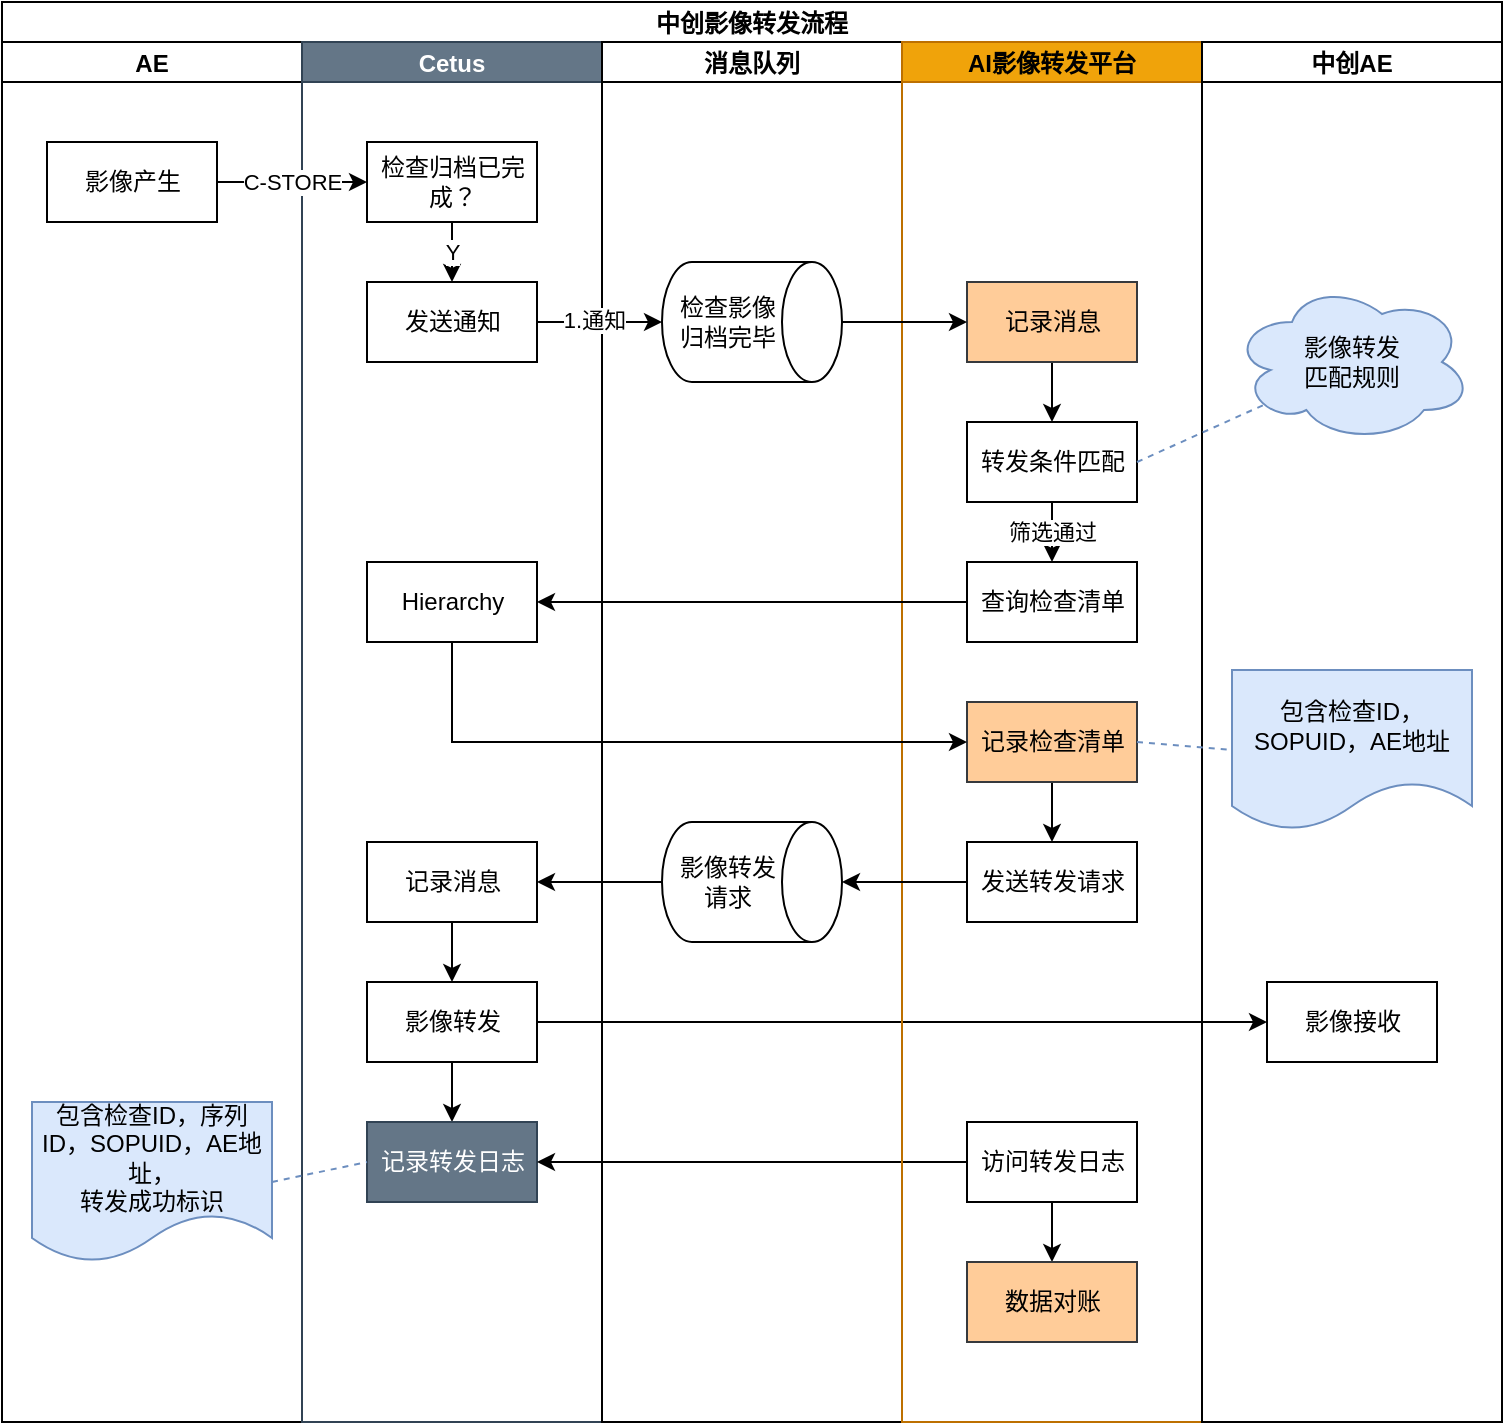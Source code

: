 <mxfile version="19.0.3" type="device"><diagram id="N2cyM6NA-XHi-Mejjj5R" name="Page-1"><mxGraphModel dx="1422" dy="881" grid="1" gridSize="10" guides="1" tooltips="1" connect="1" arrows="1" fold="1" page="1" pageScale="1" pageWidth="1169" pageHeight="827" math="0" shadow="0"><root><mxCell id="0"/><mxCell id="1" parent="0"/><mxCell id="QqqatyVAuDda8131KykW-1" value="中创影像转发流程" style="swimlane;childLayout=stackLayout;resizeParent=1;resizeParentMax=0;startSize=20;" parent="1" vertex="1"><mxGeometry x="70" y="70" width="750" height="710" as="geometry"/></mxCell><mxCell id="QqqatyVAuDda8131KykW-2" value="AE" style="swimlane;startSize=20;" parent="QqqatyVAuDda8131KykW-1" vertex="1"><mxGeometry y="20" width="150" height="690" as="geometry"/></mxCell><mxCell id="QqqatyVAuDda8131KykW-8" value="影像产生" style="rounded=0;whiteSpace=wrap;html=1;fillColor=#FFFFFF;gradientColor=none;" parent="QqqatyVAuDda8131KykW-2" vertex="1"><mxGeometry x="22.5" y="50" width="85" height="40" as="geometry"/></mxCell><mxCell id="sk21lZMry5KgHcsaLVJX-15" value="包含检查ID，序列ID，SOPUID，AE地址，&lt;br&gt;转发成功标识" style="shape=document;whiteSpace=wrap;html=1;boundedLbl=1;rounded=0;strokeWidth=1;strokeColor=#6c8ebf;fillColor=#dae8fc;" parent="QqqatyVAuDda8131KykW-2" vertex="1"><mxGeometry x="15" y="530" width="120" height="80" as="geometry"/></mxCell><mxCell id="QqqatyVAuDda8131KykW-3" value="Cetus" style="swimlane;startSize=20;fillColor=#647687;fontColor=#ffffff;strokeColor=#314354;" parent="QqqatyVAuDda8131KykW-1" vertex="1"><mxGeometry x="150" y="20" width="150" height="690" as="geometry"/></mxCell><mxCell id="QqqatyVAuDda8131KykW-17" value="Y" style="edgeStyle=orthogonalEdgeStyle;rounded=0;orthogonalLoop=1;jettySize=auto;html=1;exitX=0.5;exitY=1;exitDx=0;exitDy=0;entryX=0.5;entryY=0;entryDx=0;entryDy=0;" parent="QqqatyVAuDda8131KykW-3" source="QqqatyVAuDda8131KykW-11" target="QqqatyVAuDda8131KykW-15" edge="1"><mxGeometry relative="1" as="geometry"/></mxCell><mxCell id="QqqatyVAuDda8131KykW-11" value="检查归档已完成？" style="rounded=0;whiteSpace=wrap;html=1;fillColor=#FFFFFF;gradientColor=none;" parent="QqqatyVAuDda8131KykW-3" vertex="1"><mxGeometry x="32.5" y="50" width="85" height="40" as="geometry"/></mxCell><mxCell id="QqqatyVAuDda8131KykW-15" value="发送通知" style="rounded=0;whiteSpace=wrap;html=1;fillColor=#FFFFFF;gradientColor=none;" parent="QqqatyVAuDda8131KykW-3" vertex="1"><mxGeometry x="32.5" y="120" width="85" height="40" as="geometry"/></mxCell><mxCell id="QqqatyVAuDda8131KykW-32" style="edgeStyle=orthogonalEdgeStyle;rounded=0;orthogonalLoop=1;jettySize=auto;html=1;exitX=0.5;exitY=1;exitDx=0;exitDy=0;entryX=0.5;entryY=0;entryDx=0;entryDy=0;" parent="QqqatyVAuDda8131KykW-3" source="QqqatyVAuDda8131KykW-23" target="QqqatyVAuDda8131KykW-30" edge="1"><mxGeometry relative="1" as="geometry"/></mxCell><mxCell id="QqqatyVAuDda8131KykW-23" value="记录消息" style="rounded=0;whiteSpace=wrap;html=1;fillColor=#FFFFFF;gradientColor=none;" parent="QqqatyVAuDda8131KykW-3" vertex="1"><mxGeometry x="32.5" y="400" width="85" height="40" as="geometry"/></mxCell><mxCell id="QqqatyVAuDda8131KykW-37" style="edgeStyle=orthogonalEdgeStyle;rounded=0;orthogonalLoop=1;jettySize=auto;html=1;exitX=0.5;exitY=1;exitDx=0;exitDy=0;entryX=0.5;entryY=0;entryDx=0;entryDy=0;" parent="QqqatyVAuDda8131KykW-3" source="QqqatyVAuDda8131KykW-30" target="QqqatyVAuDda8131KykW-35" edge="1"><mxGeometry relative="1" as="geometry"/></mxCell><mxCell id="QqqatyVAuDda8131KykW-30" value="影像转发" style="rounded=0;whiteSpace=wrap;html=1;fillColor=#FFFFFF;gradientColor=none;" parent="QqqatyVAuDda8131KykW-3" vertex="1"><mxGeometry x="32.5" y="470" width="85" height="40" as="geometry"/></mxCell><mxCell id="QqqatyVAuDda8131KykW-35" value="记录转发日志" style="rounded=0;whiteSpace=wrap;html=1;fillColor=#647687;strokeColor=#314354;fontColor=#ffffff;" parent="QqqatyVAuDda8131KykW-3" vertex="1"><mxGeometry x="32.5" y="540" width="85" height="40" as="geometry"/></mxCell><mxCell id="QqqatyVAuDda8131KykW-59" value="Hierarchy" style="rounded=0;whiteSpace=wrap;html=1;fillColor=#FFFFFF;gradientColor=none;" parent="QqqatyVAuDda8131KykW-3" vertex="1"><mxGeometry x="32.5" y="260" width="85" height="40" as="geometry"/></mxCell><mxCell id="QqqatyVAuDda8131KykW-34" value="" style="edgeStyle=orthogonalEdgeStyle;rounded=0;orthogonalLoop=1;jettySize=auto;html=1;entryX=0;entryY=0.5;entryDx=0;entryDy=0;" parent="QqqatyVAuDda8131KykW-1" source="QqqatyVAuDda8131KykW-30" target="QqqatyVAuDda8131KykW-33" edge="1"><mxGeometry relative="1" as="geometry"><mxPoint x="480" y="510" as="targetPoint"/></mxGeometry></mxCell><mxCell id="QqqatyVAuDda8131KykW-41" style="edgeStyle=orthogonalEdgeStyle;rounded=0;orthogonalLoop=1;jettySize=auto;html=1;" parent="QqqatyVAuDda8131KykW-1" source="QqqatyVAuDda8131KykW-40" target="QqqatyVAuDda8131KykW-35" edge="1"><mxGeometry relative="1" as="geometry"/></mxCell><mxCell id="sk21lZMry5KgHcsaLVJX-43" value="消息队列" style="swimlane;startSize=20;" parent="QqqatyVAuDda8131KykW-1" vertex="1"><mxGeometry x="300" y="20" width="150" height="690" as="geometry"/></mxCell><mxCell id="sk21lZMry5KgHcsaLVJX-47" value="检查影像归档完毕" style="shape=cylinder3;whiteSpace=wrap;html=1;boundedLbl=1;backgroundOutline=1;size=15;rounded=0;strokeColor=#000000;strokeWidth=1;rotation=90;verticalAlign=middle;horizontal=0;" parent="sk21lZMry5KgHcsaLVJX-43" vertex="1"><mxGeometry x="45" y="95" width="60" height="90" as="geometry"/></mxCell><mxCell id="sk21lZMry5KgHcsaLVJX-56" value="影像转发请求" style="shape=cylinder3;whiteSpace=wrap;html=1;boundedLbl=1;backgroundOutline=1;size=15;rounded=0;strokeColor=#000000;strokeWidth=1;rotation=90;verticalAlign=middle;horizontal=0;" parent="sk21lZMry5KgHcsaLVJX-43" vertex="1"><mxGeometry x="45" y="375" width="60" height="90" as="geometry"/></mxCell><mxCell id="QqqatyVAuDda8131KykW-4" value="AI影像转发平台" style="swimlane;startSize=20;fillColor=#f0a30a;fontColor=#000000;strokeColor=#BD7000;" parent="QqqatyVAuDda8131KykW-1" vertex="1"><mxGeometry x="450" y="20" width="150" height="690" as="geometry"/></mxCell><mxCell id="QqqatyVAuDda8131KykW-20" style="edgeStyle=orthogonalEdgeStyle;rounded=0;orthogonalLoop=1;jettySize=auto;html=1;exitX=0.5;exitY=1;exitDx=0;exitDy=0;" parent="QqqatyVAuDda8131KykW-4" source="QqqatyVAuDda8131KykW-13" target="QqqatyVAuDda8131KykW-18" edge="1"><mxGeometry relative="1" as="geometry"/></mxCell><mxCell id="QqqatyVAuDda8131KykW-13" value="记录消息" style="rounded=0;whiteSpace=wrap;html=1;fillColor=#ffcc99;strokeColor=#36393d;" parent="QqqatyVAuDda8131KykW-4" vertex="1"><mxGeometry x="32.5" y="120" width="85" height="40" as="geometry"/></mxCell><mxCell id="QqqatyVAuDda8131KykW-22" value="筛选通过" style="edgeStyle=orthogonalEdgeStyle;rounded=0;orthogonalLoop=1;jettySize=auto;html=1;exitX=0.5;exitY=1;exitDx=0;exitDy=0;entryX=0.5;entryY=0;entryDx=0;entryDy=0;" parent="QqqatyVAuDda8131KykW-4" source="QqqatyVAuDda8131KykW-18" target="QqqatyVAuDda8131KykW-57" edge="1"><mxGeometry relative="1" as="geometry"/></mxCell><mxCell id="QqqatyVAuDda8131KykW-18" value="转发条件匹配" style="rounded=0;whiteSpace=wrap;html=1;fillColor=#FFFFFF;gradientColor=none;" parent="QqqatyVAuDda8131KykW-4" vertex="1"><mxGeometry x="32.5" y="190" width="85" height="40" as="geometry"/></mxCell><mxCell id="QqqatyVAuDda8131KykW-21" value="发送转发请求" style="rounded=0;whiteSpace=wrap;html=1;fillColor=#FFFFFF;gradientColor=none;" parent="QqqatyVAuDda8131KykW-4" vertex="1"><mxGeometry x="32.5" y="400" width="85" height="40" as="geometry"/></mxCell><mxCell id="QqqatyVAuDda8131KykW-44" style="edgeStyle=orthogonalEdgeStyle;rounded=0;orthogonalLoop=1;jettySize=auto;html=1;exitX=0.5;exitY=1;exitDx=0;exitDy=0;entryX=0.5;entryY=0;entryDx=0;entryDy=0;" parent="QqqatyVAuDda8131KykW-4" source="QqqatyVAuDda8131KykW-40" target="QqqatyVAuDda8131KykW-42" edge="1"><mxGeometry relative="1" as="geometry"/></mxCell><mxCell id="QqqatyVAuDda8131KykW-40" value="访问转发日志" style="rounded=1;whiteSpace=wrap;html=1;fillColor=#FFFFFF;gradientColor=none;" parent="QqqatyVAuDda8131KykW-4" vertex="1"><mxGeometry x="32.5" y="540" width="85" height="40" as="geometry"/></mxCell><mxCell id="QqqatyVAuDda8131KykW-42" value="数据稽查1" style="rounded=1;whiteSpace=wrap;html=1;fillColor=#ffcc99;strokeColor=#36393d;" parent="QqqatyVAuDda8131KykW-4" vertex="1"><mxGeometry x="32.5" y="610" width="85" height="40" as="geometry"/></mxCell><mxCell id="QqqatyVAuDda8131KykW-57" value="查询检查清单" style="rounded=0;whiteSpace=wrap;html=1;fillColor=#FFFFFF;gradientColor=none;" parent="QqqatyVAuDda8131KykW-4" vertex="1"><mxGeometry x="32.5" y="260" width="85" height="40" as="geometry"/></mxCell><mxCell id="QqqatyVAuDda8131KykW-62" style="edgeStyle=orthogonalEdgeStyle;rounded=0;orthogonalLoop=1;jettySize=auto;html=1;exitX=0.5;exitY=1;exitDx=0;exitDy=0;entryX=0.5;entryY=0;entryDx=0;entryDy=0;" parent="QqqatyVAuDda8131KykW-4" source="QqqatyVAuDda8131KykW-58" target="QqqatyVAuDda8131KykW-21" edge="1"><mxGeometry relative="1" as="geometry"/></mxCell><mxCell id="QqqatyVAuDda8131KykW-58" value="记录检查清单" style="rounded=0;whiteSpace=wrap;html=1;fillColor=#ffcc99;strokeColor=#36393d;" parent="QqqatyVAuDda8131KykW-4" vertex="1"><mxGeometry x="32.5" y="330" width="85" height="40" as="geometry"/></mxCell><mxCell id="sk21lZMry5KgHcsaLVJX-5" value="访问转发日志" style="rounded=0;whiteSpace=wrap;html=1;fillColor=#FFFFFF;gradientColor=none;" parent="QqqatyVAuDda8131KykW-4" vertex="1"><mxGeometry x="32.5" y="540" width="85" height="40" as="geometry"/></mxCell><mxCell id="sk21lZMry5KgHcsaLVJX-6" value="数据对账" style="rounded=0;whiteSpace=wrap;html=1;fillColor=#ffcc99;strokeColor=#36393d;" parent="QqqatyVAuDda8131KykW-4" vertex="1"><mxGeometry x="32.5" y="610" width="85" height="40" as="geometry"/></mxCell><mxCell id="QqqatyVAuDda8131KykW-6" value="中创AE" style="swimlane;startSize=20;" parent="QqqatyVAuDda8131KykW-1" vertex="1"><mxGeometry x="600" y="20" width="150" height="690" as="geometry"/></mxCell><mxCell id="QqqatyVAuDda8131KykW-33" value="影像接收" style="rounded=0;whiteSpace=wrap;html=1;fillColor=#FFFFFF;gradientColor=none;" parent="QqqatyVAuDda8131KykW-6" vertex="1"><mxGeometry x="32.5" y="470" width="85" height="40" as="geometry"/></mxCell><mxCell id="sk21lZMry5KgHcsaLVJX-8" value="影像转发&lt;br&gt;匹配规则" style="ellipse;shape=cloud;whiteSpace=wrap;html=1;rounded=0;fillColor=#dae8fc;strokeColor=#6c8ebf;" parent="QqqatyVAuDda8131KykW-6" vertex="1"><mxGeometry x="15" y="120" width="120" height="80" as="geometry"/></mxCell><mxCell id="sk21lZMry5KgHcsaLVJX-14" value="包含检查ID，SOPUID，AE地址" style="shape=document;whiteSpace=wrap;html=1;boundedLbl=1;rounded=0;strokeWidth=1;strokeColor=#6c8ebf;fillColor=#dae8fc;" parent="QqqatyVAuDda8131KykW-6" vertex="1"><mxGeometry x="15" y="314" width="120" height="80" as="geometry"/></mxCell><mxCell id="QqqatyVAuDda8131KykW-12" value="C-STORE" style="edgeStyle=orthogonalEdgeStyle;rounded=0;orthogonalLoop=1;jettySize=auto;html=1;exitX=1;exitY=0.5;exitDx=0;exitDy=0;entryX=0;entryY=0.5;entryDx=0;entryDy=0;" parent="QqqatyVAuDda8131KykW-1" source="QqqatyVAuDda8131KykW-8" target="QqqatyVAuDda8131KykW-11" edge="1"><mxGeometry relative="1" as="geometry"><Array as="points"><mxPoint x="140" y="90"/><mxPoint x="140" y="90"/></Array></mxGeometry></mxCell><mxCell id="QqqatyVAuDda8131KykW-16" style="edgeStyle=orthogonalEdgeStyle;rounded=0;orthogonalLoop=1;jettySize=auto;html=1;exitX=1;exitY=0.5;exitDx=0;exitDy=0;entryX=0.5;entryY=1;entryDx=0;entryDy=0;entryPerimeter=0;" parent="QqqatyVAuDda8131KykW-1" source="QqqatyVAuDda8131KykW-15" target="sk21lZMry5KgHcsaLVJX-47" edge="1"><mxGeometry relative="1" as="geometry"/></mxCell><mxCell id="QqqatyVAuDda8131KykW-39" value="1.通知" style="edgeLabel;html=1;align=center;verticalAlign=middle;resizable=0;points=[];" parent="QqqatyVAuDda8131KykW-16" vertex="1" connectable="0"><mxGeometry x="-0.123" y="1" relative="1" as="geometry"><mxPoint x="1" as="offset"/></mxGeometry></mxCell><mxCell id="QqqatyVAuDda8131KykW-60" style="edgeStyle=orthogonalEdgeStyle;rounded=0;orthogonalLoop=1;jettySize=auto;html=1;" parent="QqqatyVAuDda8131KykW-1" source="QqqatyVAuDda8131KykW-57" target="QqqatyVAuDda8131KykW-59" edge="1"><mxGeometry relative="1" as="geometry"/></mxCell><mxCell id="QqqatyVAuDda8131KykW-61" style="edgeStyle=orthogonalEdgeStyle;rounded=0;orthogonalLoop=1;jettySize=auto;html=1;entryX=0;entryY=0.5;entryDx=0;entryDy=0;" parent="QqqatyVAuDda8131KykW-1" source="QqqatyVAuDda8131KykW-59" target="QqqatyVAuDda8131KykW-58" edge="1"><mxGeometry relative="1" as="geometry"><Array as="points"><mxPoint x="225" y="370"/></Array></mxGeometry></mxCell><mxCell id="sk21lZMry5KgHcsaLVJX-10" value="" style="endArrow=none;dashed=1;html=1;rounded=0;exitX=1;exitY=0.5;exitDx=0;exitDy=0;entryX=0.13;entryY=0.77;entryDx=0;entryDy=0;entryPerimeter=0;fillColor=#dae8fc;strokeColor=#6c8ebf;" parent="QqqatyVAuDda8131KykW-1" source="QqqatyVAuDda8131KykW-18" target="sk21lZMry5KgHcsaLVJX-8" edge="1"><mxGeometry width="50" height="50" relative="1" as="geometry"><mxPoint x="500" y="350" as="sourcePoint"/><mxPoint x="550" y="300" as="targetPoint"/></mxGeometry></mxCell><mxCell id="sk21lZMry5KgHcsaLVJX-16" value="" style="endArrow=none;dashed=1;html=1;rounded=0;entryX=0;entryY=0.5;entryDx=0;entryDy=0;exitX=1;exitY=0.5;exitDx=0;exitDy=0;fillColor=#dae8fc;strokeColor=#6c8ebf;" parent="QqqatyVAuDda8131KykW-1" source="sk21lZMry5KgHcsaLVJX-15" target="QqqatyVAuDda8131KykW-35" edge="1"><mxGeometry width="50" height="50" relative="1" as="geometry"><mxPoint x="170" y="710" as="sourcePoint"/><mxPoint x="220" y="660" as="targetPoint"/></mxGeometry></mxCell><mxCell id="sk21lZMry5KgHcsaLVJX-17" value="" style="endArrow=none;dashed=1;html=1;rounded=0;exitX=1;exitY=0.5;exitDx=0;exitDy=0;entryX=0;entryY=0.5;entryDx=0;entryDy=0;fillColor=#dae8fc;strokeColor=#6c8ebf;" parent="QqqatyVAuDda8131KykW-1" source="QqqatyVAuDda8131KykW-58" target="sk21lZMry5KgHcsaLVJX-14" edge="1"><mxGeometry width="50" height="50" relative="1" as="geometry"><mxPoint x="650" y="450" as="sourcePoint"/><mxPoint x="700" y="400" as="targetPoint"/></mxGeometry></mxCell><mxCell id="sk21lZMry5KgHcsaLVJX-52" style="edgeStyle=none;rounded=0;orthogonalLoop=1;jettySize=auto;html=1;entryX=0;entryY=0.5;entryDx=0;entryDy=0;" parent="QqqatyVAuDda8131KykW-1" source="sk21lZMry5KgHcsaLVJX-47" target="QqqatyVAuDda8131KykW-13" edge="1"><mxGeometry relative="1" as="geometry"/></mxCell><mxCell id="sk21lZMry5KgHcsaLVJX-58" style="edgeStyle=none;rounded=0;orthogonalLoop=1;jettySize=auto;html=1;exitX=0.5;exitY=1;exitDx=0;exitDy=0;exitPerimeter=0;" parent="QqqatyVAuDda8131KykW-1" source="sk21lZMry5KgHcsaLVJX-56" target="QqqatyVAuDda8131KykW-23" edge="1"><mxGeometry relative="1" as="geometry"/></mxCell><mxCell id="sk21lZMry5KgHcsaLVJX-59" style="edgeStyle=none;rounded=0;orthogonalLoop=1;jettySize=auto;html=1;exitX=0;exitY=0.5;exitDx=0;exitDy=0;" parent="QqqatyVAuDda8131KykW-1" source="QqqatyVAuDda8131KykW-21" target="sk21lZMry5KgHcsaLVJX-56" edge="1"><mxGeometry relative="1" as="geometry"/></mxCell></root></mxGraphModel></diagram></mxfile>